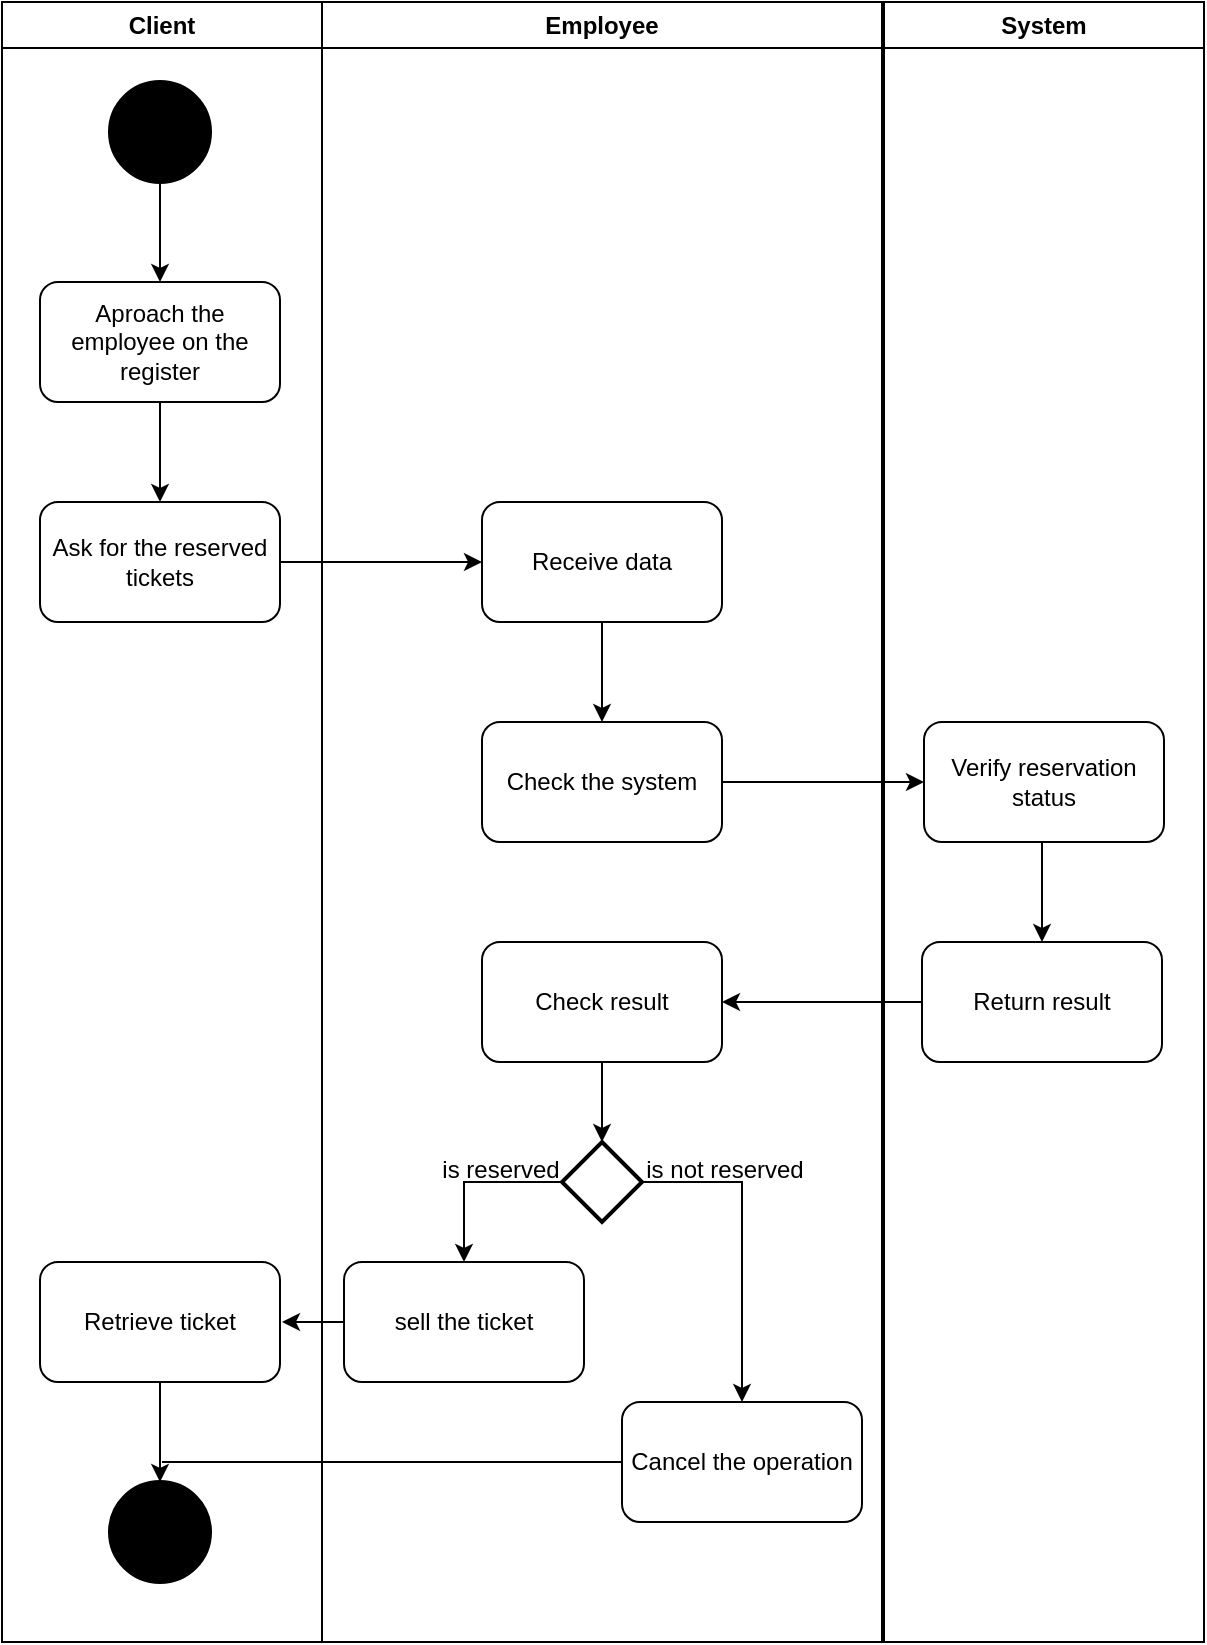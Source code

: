 <mxfile version="26.0.9">
  <diagram name="Page-1" id="hrxnBAGV2DYQK7GCQCX2">
    <mxGraphModel dx="658" dy="487" grid="1" gridSize="10" guides="1" tooltips="1" connect="1" arrows="1" fold="1" page="1" pageScale="1" pageWidth="850" pageHeight="1100" math="0" shadow="0">
      <root>
        <mxCell id="0" />
        <mxCell id="1" parent="0" />
        <mxCell id="qYVpJTT5gWakRwirlX3x-1" value="" style="strokeWidth=2;html=1;shape=mxgraph.flowchart.start_2;whiteSpace=wrap;fillColor=#000000;" vertex="1" parent="1">
          <mxGeometry x="214" y="90" width="50" height="50" as="geometry" />
        </mxCell>
        <mxCell id="qYVpJTT5gWakRwirlX3x-3" value="" style="endArrow=classic;html=1;rounded=0;exitX=0.5;exitY=1;exitDx=0;exitDy=0;exitPerimeter=0;" edge="1" parent="1" source="qYVpJTT5gWakRwirlX3x-1">
          <mxGeometry width="50" height="50" relative="1" as="geometry">
            <mxPoint x="404" y="370" as="sourcePoint" />
            <mxPoint x="239" y="190" as="targetPoint" />
          </mxGeometry>
        </mxCell>
        <mxCell id="qYVpJTT5gWakRwirlX3x-4" value="Aproach the employee on the register" style="rounded=1;whiteSpace=wrap;html=1;" vertex="1" parent="1">
          <mxGeometry x="179" y="190" width="120" height="60" as="geometry" />
        </mxCell>
        <mxCell id="qYVpJTT5gWakRwirlX3x-5" value="" style="endArrow=classic;html=1;rounded=0;exitX=0.5;exitY=1;exitDx=0;exitDy=0;exitPerimeter=0;" edge="1" parent="1">
          <mxGeometry width="50" height="50" relative="1" as="geometry">
            <mxPoint x="239" y="250" as="sourcePoint" />
            <mxPoint x="239" y="300" as="targetPoint" />
          </mxGeometry>
        </mxCell>
        <mxCell id="qYVpJTT5gWakRwirlX3x-6" value="Ask for the reserved tickets" style="rounded=1;whiteSpace=wrap;html=1;" vertex="1" parent="1">
          <mxGeometry x="179" y="300" width="120" height="60" as="geometry" />
        </mxCell>
        <mxCell id="qYVpJTT5gWakRwirlX3x-7" value="" style="endArrow=classic;html=1;rounded=0;exitX=1;exitY=0.5;exitDx=0;exitDy=0;" edge="1" parent="1" source="qYVpJTT5gWakRwirlX3x-6">
          <mxGeometry width="50" height="50" relative="1" as="geometry">
            <mxPoint x="450" y="270" as="sourcePoint" />
            <mxPoint x="400" y="330" as="targetPoint" />
          </mxGeometry>
        </mxCell>
        <mxCell id="qYVpJTT5gWakRwirlX3x-8" value="Receive data" style="rounded=1;whiteSpace=wrap;html=1;" vertex="1" parent="1">
          <mxGeometry x="400" y="300" width="120" height="60" as="geometry" />
        </mxCell>
        <mxCell id="qYVpJTT5gWakRwirlX3x-9" value="" style="endArrow=classic;html=1;rounded=0;exitX=0.5;exitY=1;exitDx=0;exitDy=0;exitPerimeter=0;" edge="1" parent="1">
          <mxGeometry width="50" height="50" relative="1" as="geometry">
            <mxPoint x="460" y="360" as="sourcePoint" />
            <mxPoint x="460" y="410" as="targetPoint" />
          </mxGeometry>
        </mxCell>
        <mxCell id="qYVpJTT5gWakRwirlX3x-10" value="Check the system" style="rounded=1;whiteSpace=wrap;html=1;" vertex="1" parent="1">
          <mxGeometry x="400" y="410" width="120" height="60" as="geometry" />
        </mxCell>
        <mxCell id="qYVpJTT5gWakRwirlX3x-11" value="" style="endArrow=classic;html=1;rounded=0;exitX=1;exitY=0.5;exitDx=0;exitDy=0;" edge="1" parent="1">
          <mxGeometry width="50" height="50" relative="1" as="geometry">
            <mxPoint x="520" y="440" as="sourcePoint" />
            <mxPoint x="621" y="440" as="targetPoint" />
          </mxGeometry>
        </mxCell>
        <mxCell id="qYVpJTT5gWakRwirlX3x-12" value="Verify reservation status" style="rounded=1;whiteSpace=wrap;html=1;" vertex="1" parent="1">
          <mxGeometry x="621" y="410" width="120" height="60" as="geometry" />
        </mxCell>
        <mxCell id="qYVpJTT5gWakRwirlX3x-13" value="" style="endArrow=classic;html=1;rounded=0;exitX=0.5;exitY=1;exitDx=0;exitDy=0;exitPerimeter=0;" edge="1" parent="1">
          <mxGeometry width="50" height="50" relative="1" as="geometry">
            <mxPoint x="680" y="470" as="sourcePoint" />
            <mxPoint x="680" y="520" as="targetPoint" />
          </mxGeometry>
        </mxCell>
        <mxCell id="qYVpJTT5gWakRwirlX3x-14" value="Return result" style="rounded=1;whiteSpace=wrap;html=1;" vertex="1" parent="1">
          <mxGeometry x="620" y="520" width="120" height="60" as="geometry" />
        </mxCell>
        <mxCell id="qYVpJTT5gWakRwirlX3x-15" value="" style="endArrow=classic;html=1;rounded=0;exitX=0;exitY=0.5;exitDx=0;exitDy=0;entryX=1;entryY=0.5;entryDx=0;entryDy=0;" edge="1" parent="1" source="qYVpJTT5gWakRwirlX3x-14" target="qYVpJTT5gWakRwirlX3x-16">
          <mxGeometry width="50" height="50" relative="1" as="geometry">
            <mxPoint x="520" y="530" as="sourcePoint" />
            <mxPoint x="621" y="530" as="targetPoint" />
          </mxGeometry>
        </mxCell>
        <mxCell id="qYVpJTT5gWakRwirlX3x-16" value="Check result" style="rounded=1;whiteSpace=wrap;html=1;" vertex="1" parent="1">
          <mxGeometry x="400" y="520" width="120" height="60" as="geometry" />
        </mxCell>
        <mxCell id="qYVpJTT5gWakRwirlX3x-18" value="" style="strokeWidth=2;html=1;shape=mxgraph.flowchart.decision;whiteSpace=wrap;" vertex="1" parent="1">
          <mxGeometry x="440" y="620" width="40" height="40" as="geometry" />
        </mxCell>
        <mxCell id="qYVpJTT5gWakRwirlX3x-19" value="" style="endArrow=classic;html=1;rounded=0;entryX=0.5;entryY=0;entryDx=0;entryDy=0;entryPerimeter=0;exitX=0.5;exitY=1;exitDx=0;exitDy=0;" edge="1" parent="1" source="qYVpJTT5gWakRwirlX3x-16" target="qYVpJTT5gWakRwirlX3x-18">
          <mxGeometry width="50" height="50" relative="1" as="geometry">
            <mxPoint x="440" y="530" as="sourcePoint" />
            <mxPoint x="490" y="480" as="targetPoint" />
          </mxGeometry>
        </mxCell>
        <mxCell id="qYVpJTT5gWakRwirlX3x-20" value="" style="endArrow=classic;html=1;rounded=0;exitX=0;exitY=0.5;exitDx=0;exitDy=0;exitPerimeter=0;" edge="1" parent="1" source="qYVpJTT5gWakRwirlX3x-18">
          <mxGeometry width="50" height="50" relative="1" as="geometry">
            <mxPoint x="410" y="670" as="sourcePoint" />
            <mxPoint x="391" y="680" as="targetPoint" />
            <Array as="points">
              <mxPoint x="391" y="640" />
            </Array>
          </mxGeometry>
        </mxCell>
        <mxCell id="qYVpJTT5gWakRwirlX3x-21" value="sell the ticket" style="rounded=1;whiteSpace=wrap;html=1;" vertex="1" parent="1">
          <mxGeometry x="331" y="680" width="120" height="60" as="geometry" />
        </mxCell>
        <mxCell id="qYVpJTT5gWakRwirlX3x-22" value="is reserved" style="text;html=1;align=center;verticalAlign=middle;whiteSpace=wrap;rounded=0;" vertex="1" parent="1">
          <mxGeometry x="366.5" y="619" width="85" height="30" as="geometry" />
        </mxCell>
        <mxCell id="qYVpJTT5gWakRwirlX3x-23" value="" style="endArrow=classic;html=1;rounded=0;exitX=1;exitY=0.5;exitDx=0;exitDy=0;exitPerimeter=0;entryX=0.5;entryY=0;entryDx=0;entryDy=0;" edge="1" parent="1" source="qYVpJTT5gWakRwirlX3x-18" target="qYVpJTT5gWakRwirlX3x-24">
          <mxGeometry width="50" height="50" relative="1" as="geometry">
            <mxPoint x="460" y="710" as="sourcePoint" />
            <mxPoint x="530" y="680" as="targetPoint" />
            <Array as="points">
              <mxPoint x="530" y="640" />
            </Array>
          </mxGeometry>
        </mxCell>
        <mxCell id="qYVpJTT5gWakRwirlX3x-24" value="Cancel the operation" style="rounded=1;whiteSpace=wrap;html=1;" vertex="1" parent="1">
          <mxGeometry x="470" y="750" width="120" height="60" as="geometry" />
        </mxCell>
        <mxCell id="qYVpJTT5gWakRwirlX3x-25" value="is not reserved" style="text;html=1;align=center;verticalAlign=middle;whiteSpace=wrap;rounded=0;" vertex="1" parent="1">
          <mxGeometry x="478.5" y="619" width="85" height="30" as="geometry" />
        </mxCell>
        <mxCell id="qYVpJTT5gWakRwirlX3x-26" value="Retrieve ticket" style="rounded=1;whiteSpace=wrap;html=1;" vertex="1" parent="1">
          <mxGeometry x="179" y="680" width="120" height="60" as="geometry" />
        </mxCell>
        <mxCell id="qYVpJTT5gWakRwirlX3x-27" value="" style="endArrow=classic;html=1;rounded=0;exitX=0;exitY=0.5;exitDx=0;exitDy=0;" edge="1" parent="1" source="qYVpJTT5gWakRwirlX3x-21">
          <mxGeometry width="50" height="50" relative="1" as="geometry">
            <mxPoint x="330" y="700" as="sourcePoint" />
            <mxPoint x="300" y="710" as="targetPoint" />
          </mxGeometry>
        </mxCell>
        <mxCell id="qYVpJTT5gWakRwirlX3x-28" value="" style="endArrow=classic;html=1;rounded=0;exitX=0.5;exitY=1;exitDx=0;exitDy=0;entryX=0.5;entryY=0;entryDx=0;entryDy=0;entryPerimeter=0;" edge="1" parent="1" source="qYVpJTT5gWakRwirlX3x-26" target="qYVpJTT5gWakRwirlX3x-29">
          <mxGeometry width="50" height="50" relative="1" as="geometry">
            <mxPoint x="254.5" y="770" as="sourcePoint" />
            <mxPoint x="223.5" y="770" as="targetPoint" />
          </mxGeometry>
        </mxCell>
        <mxCell id="qYVpJTT5gWakRwirlX3x-29" value="" style="strokeWidth=2;html=1;shape=mxgraph.flowchart.start_2;whiteSpace=wrap;fillColor=#000000;" vertex="1" parent="1">
          <mxGeometry x="214" y="790" width="50" height="50" as="geometry" />
        </mxCell>
        <mxCell id="qYVpJTT5gWakRwirlX3x-30" value="" style="endArrow=none;html=1;rounded=0;entryX=0;entryY=0.5;entryDx=0;entryDy=0;" edge="1" parent="1" target="qYVpJTT5gWakRwirlX3x-24">
          <mxGeometry width="50" height="50" relative="1" as="geometry">
            <mxPoint x="240" y="780" as="sourcePoint" />
            <mxPoint x="390" y="780" as="targetPoint" />
          </mxGeometry>
        </mxCell>
        <mxCell id="qYVpJTT5gWakRwirlX3x-31" value="Client" style="swimlane;whiteSpace=wrap;html=1;" vertex="1" parent="1">
          <mxGeometry x="160" y="50" width="160" height="820" as="geometry" />
        </mxCell>
        <mxCell id="qYVpJTT5gWakRwirlX3x-32" value="Employee" style="swimlane;whiteSpace=wrap;html=1;" vertex="1" parent="1">
          <mxGeometry x="320" y="50" width="280" height="820" as="geometry" />
        </mxCell>
        <mxCell id="qYVpJTT5gWakRwirlX3x-33" value="System" style="swimlane;whiteSpace=wrap;html=1;" vertex="1" parent="1">
          <mxGeometry x="601" y="50" width="160" height="820" as="geometry" />
        </mxCell>
      </root>
    </mxGraphModel>
  </diagram>
</mxfile>
